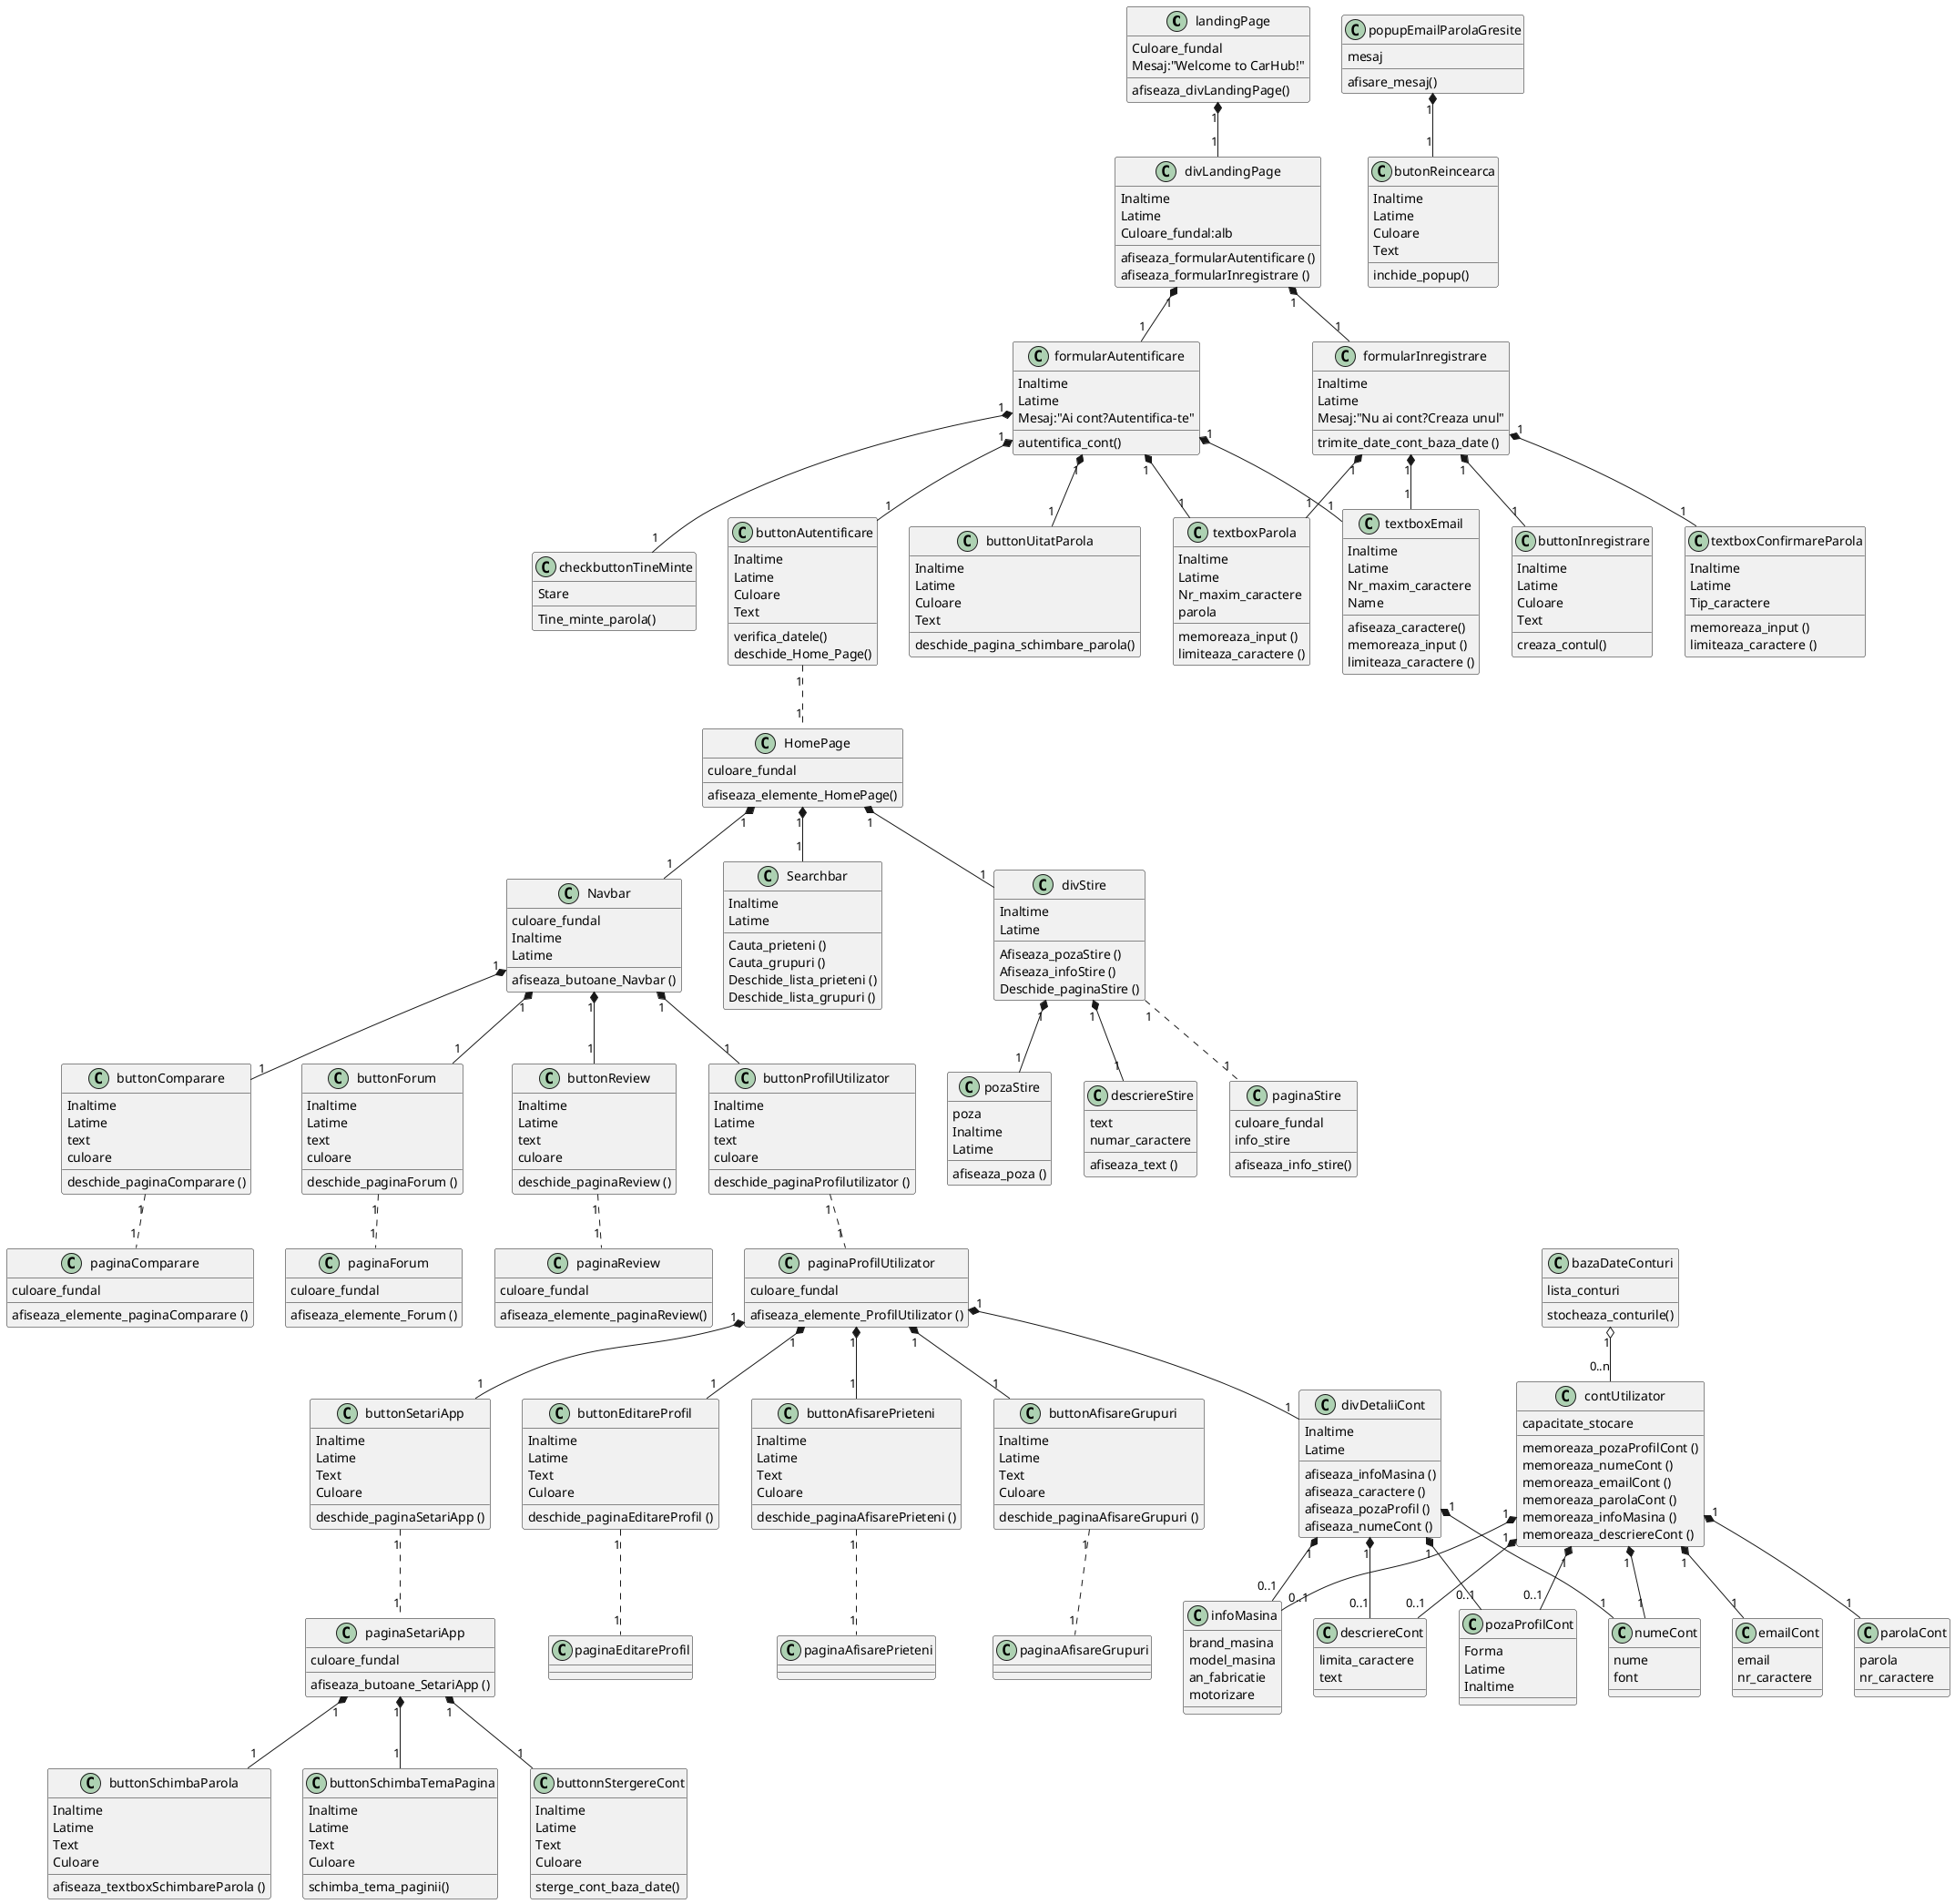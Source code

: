 @startuml
'https://plantuml.com/class-diagram
class landingPage{
Culoare_fundal
Mesaj:"Welcome to CarHub!"
afiseaza_divLandingPage()
}

class divLandingPage {
Inaltime
Latime
Culoare_fundal:alb
afiseaza_formularAutentificare ()
afiseaza_formularInregistrare ()
}

class formularAutentificare{
Inaltime
Latime
Mesaj:"Ai cont?Autentifica-te"
autentifica_cont()
}

class textboxEmail{
Inaltime
Latime
Nr_maxim_caractere
Name
afiseaza_caractere()
memoreaza_input ()
limiteaza_caractere ()
}

class textboxParola{
Inaltime
Latime
Nr_maxim_caractere
parola
memoreaza_input ()
limiteaza_caractere ()
}

class checkbuttonTineMinte{
Stare
Tine_minte_parola()
}

class buttonAutentificare{
Inaltime
Latime
Culoare
Text
verifica_datele()
deschide_Home_Page()
}

class buttonUitatParola{
Inaltime
Latime
Culoare
Text
deschide_pagina_schimbare_parola()
}

class contUtilizator{
capacitate_stocare
memoreaza_pozaProfilCont ()
memoreaza_numeCont ()
memoreaza_emailCont ()
memoreaza_parolaCont ()
memoreaza_infoMasina ()
memoreaza_descriereCont ()
}

class emailCont {
email
nr_caractere
}

class parolaCont {
parola
nr_caractere
}

class formularInregistrare{
Inaltime
Latime
Mesaj:"Nu ai cont?Creaza unul"
trimite_date_cont_baza_date ()
}

class textboxConfirmareParola {
Inaltime
Latime
Tip_caractere
memoreaza_input ()
limiteaza_caractere ()
}

class buttonInregistrare{
Inaltime
Latime
Culoare
Text
creaza_contul()
}

class bazaDateConturi{
lista_conturi
stocheaza_conturile()
}

class popupEmailParolaGresite{
mesaj
afisare_mesaj()
}

class butonReincearca{
Inaltime
Latime
Culoare
Text
inchide_popup()
}

class HomePage{
culoare_fundal
afiseaza_elemente_HomePage()
}

class Navbar {
culoare_fundal
Inaltime
Latime
afiseaza_butoane_Navbar ()
}

class Searchbar{
Inaltime
Latime
Cauta_prieteni ()
Cauta_grupuri ()
Deschide_lista_prieteni ()
Deschide_lista_grupuri ()
}

class divStire{
Inaltime
Latime
Afiseaza_pozaStire ()
Afiseaza_infoStire ()
Deschide_paginaStire ()
}

class pozaStire {
poza
Inaltime
Latime
afiseaza_poza ()
}

class descriereStire {
text
numar_caractere
afiseaza_text ()
}

class paginaStire {
culoare_fundal
info_stire
afiseaza_info_stire()
}

class buttonProfilUtilizator {
Inaltime
Latime
text
culoare
deschide_paginaProfilutilizator ()
}

class paginaProfilUtilizator {
culoare_fundal
afiseaza_elemente_ProfilUtilizator ()
}

class buttonComparare {
Inaltime
Latime
text
culoare
deschide_paginaComparare ()
}

class paginaComparare {
culoare_fundal
afiseaza_elemente_paginaComparare ()
}

class buttonForum {
Inaltime
Latime
text
culoare
deschide_paginaForum ()
}

class paginaForum {
culoare_fundal
afiseaza_elemente_Forum ()
}

class buttonReview {
Inaltime
Latime
text
culoare
deschide_paginaReview ()
}

class paginaReview {
culoare_fundal
afiseaza_elemente_paginaReview()
}

class pozaProfilCont{
Forma
Latime
Inaltime
}

class numeCont {
nume
font

}

class infoMasina {
brand_masina
model_masina
an_fabricatie
motorizare
}

class descriereCont {
limita_caractere
text

}

class buttonEditareProfil {
Inaltime
Latime
Text
Culoare
deschide_paginaEditareProfil ()
}

class paginaEditareProfil {
}

class buttonAfisarePrieteni {
Inaltime
Latime
Text
Culoare
deschide_paginaAfisarePrieteni ()
}

class buttonAfisareGrupuri {
Inaltime
Latime
Text
Culoare
deschide_paginaAfisareGrupuri ()
}

class buttonSetariApp {
Inaltime
Latime
Text
Culoare
deschide_paginaSetariApp ()
}

class paginaSetariApp {
culoare_fundal
afiseaza_butoane_SetariApp ()
}

class divDetaliiCont {
Inaltime
Latime
afiseaza_infoMasina ()
afiseaza_caractere ()
afiseaza_pozaProfil ()
afiseaza_numeCont ()
}

class buttonSchimbaParola {
Inaltime
Latime
Text
Culoare
afiseaza_textboxSchimbareParola ()
}

class buttonSchimbaTemaPagina {
Inaltime
Latime
Text
Culoare
schimba_tema_paginii()
}

class buttonnStergereCont {
Inaltime
Latime
Text
Culoare
sterge_cont_baza_date()
}

'fa proprietatile
'fa functionalitatile
'fa mai multe clase
'clasele sunt la general, obiectele sunt proprietati valorizate
'UCdiag ma ajuta sa stabilesc propr si funct in CDiag
'info Masina e are proprietati de content
'mostenire- creez o clasa de baza si migrez chestii comune si trag relatia de la derivate la clasa de baza fara sa mai scriu in cele de baza chestiile comune

landingPage "1" *-- "1" divLandingPage
divLandingPage "1" *-- "1" formularAutentificare
divLandingPage "1" *-- "1" formularInregistrare
formularAutentificare "1" *-- "1" textboxEmail
formularAutentificare "1" *-- "1" textboxParola
formularAutentificare "1" *-- "1" checkbuttonTineMinte
formularAutentificare "1" *-- "1" buttonUitatParola
formularAutentificare "1" *-- "1" buttonAutentificare
buttonAutentificare "1" .. "1" HomePage
formularInregistrare "1" *-- "1" textboxEmail
formularInregistrare "1" *-- "1" textboxParola
formularInregistrare "1" *-- "1" textboxConfirmareParola
formularInregistrare "1" *-- "1" buttonInregistrare
bazaDateConturi "1" o-- "0..n" contUtilizator
contUtilizator "1" *-- "1" emailCont
contUtilizator "1" *-- "1" parolaCont
contUtilizator "1" *-- "1" numeCont
contUtilizator "1" *-- "0..1" infoMasina
contUtilizator "1" *-- "0..1" descriereCont
contUtilizator "1" *-- "0..1" pozaProfilCont
popupEmailParolaGresite "1" *-- "1" butonReincearca
HomePage "1" *-- "1" Navbar
HomePage "1" *-- "1" divStire
HomePage "1" *-- "1" Searchbar
divStire "1" *-- "1" pozaStire
divStire "1" *-- "1" descriereStire
divStire "1" .. "1" paginaStire
Navbar "1" *-- "1" buttonProfilUtilizator
Navbar "1" *-- "1" buttonComparare
Navbar "1" *-- "1" buttonForum
Navbar "1" *-- "1" buttonReview
buttonProfilUtilizator "1" .. "1" paginaProfilUtilizator
buttonComparare "1" .. "1" paginaComparare
buttonForum "1" .. "1" paginaForum
buttonReview "1" .. "1" paginaReview
paginaProfilUtilizator "1" *-- "1" divDetaliiCont
paginaProfilUtilizator "1" *-- "1" buttonEditareProfil
paginaProfilUtilizator "1" *-- "1" buttonAfisareGrupuri
paginaProfilUtilizator "1" *-- "1" buttonAfisarePrieteni
paginaProfilUtilizator "1" *-- "1" buttonSetariApp
divDetaliiCont "1" *-- "0..1" pozaProfilCont
divDetaliiCont "1" *-- "1" numeCont
divDetaliiCont "1" *-- "0..1" infoMasina
divDetaliiCont "1" *-- "0..1" descriereCont
buttonSetariApp "1".."1" paginaSetariApp
buttonEditareProfil "1".."1" paginaEditareProfil
buttonAfisarePrieteni "1".. "1" paginaAfisarePrieteni
buttonAfisareGrupuri "1" .. "1" paginaAfisareGrupuri
paginaSetariApp "1" *-- "1" buttonSchimbaParola
paginaSetariApp "1" *-- "1" buttonSchimbaTemaPagina
paginaSetariApp "1" *-- "1" buttonnStergereCont
@enduml